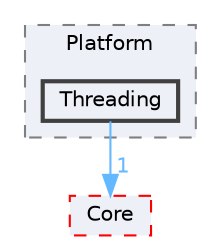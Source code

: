 digraph "engine/src/Platform/Threading"
{
 // LATEX_PDF_SIZE
  bgcolor="transparent";
  edge [fontname=Helvetica,fontsize=10,labelfontname=Helvetica,labelfontsize=10];
  node [fontname=Helvetica,fontsize=10,shape=box,height=0.2,width=0.4];
  compound=true
  subgraph clusterdir_b6619039816d9b70c7725a908242dfdd {
    graph [ bgcolor="#edf0f7", pencolor="grey50", label="Platform", fontname=Helvetica,fontsize=10 style="filled,dashed", URL="dir_b6619039816d9b70c7725a908242dfdd.html",tooltip=""]
  dir_1f31453f16f0801ee386cf2f798b6cb5 [label="Threading", fillcolor="#edf0f7", color="grey25", style="filled,bold", URL="dir_1f31453f16f0801ee386cf2f798b6cb5.html",tooltip=""];
  }
  dir_76f71e38ffdabdefadeabf92bf62b6a6 [label="Core", fillcolor="#edf0f7", color="red", style="filled,dashed", URL="dir_76f71e38ffdabdefadeabf92bf62b6a6.html",tooltip=""];
  dir_1f31453f16f0801ee386cf2f798b6cb5->dir_76f71e38ffdabdefadeabf92bf62b6a6 [headlabel="1", labeldistance=1.5 headhref="dir_000019_000003.html" href="dir_000019_000003.html" color="steelblue1" fontcolor="steelblue1"];
}
